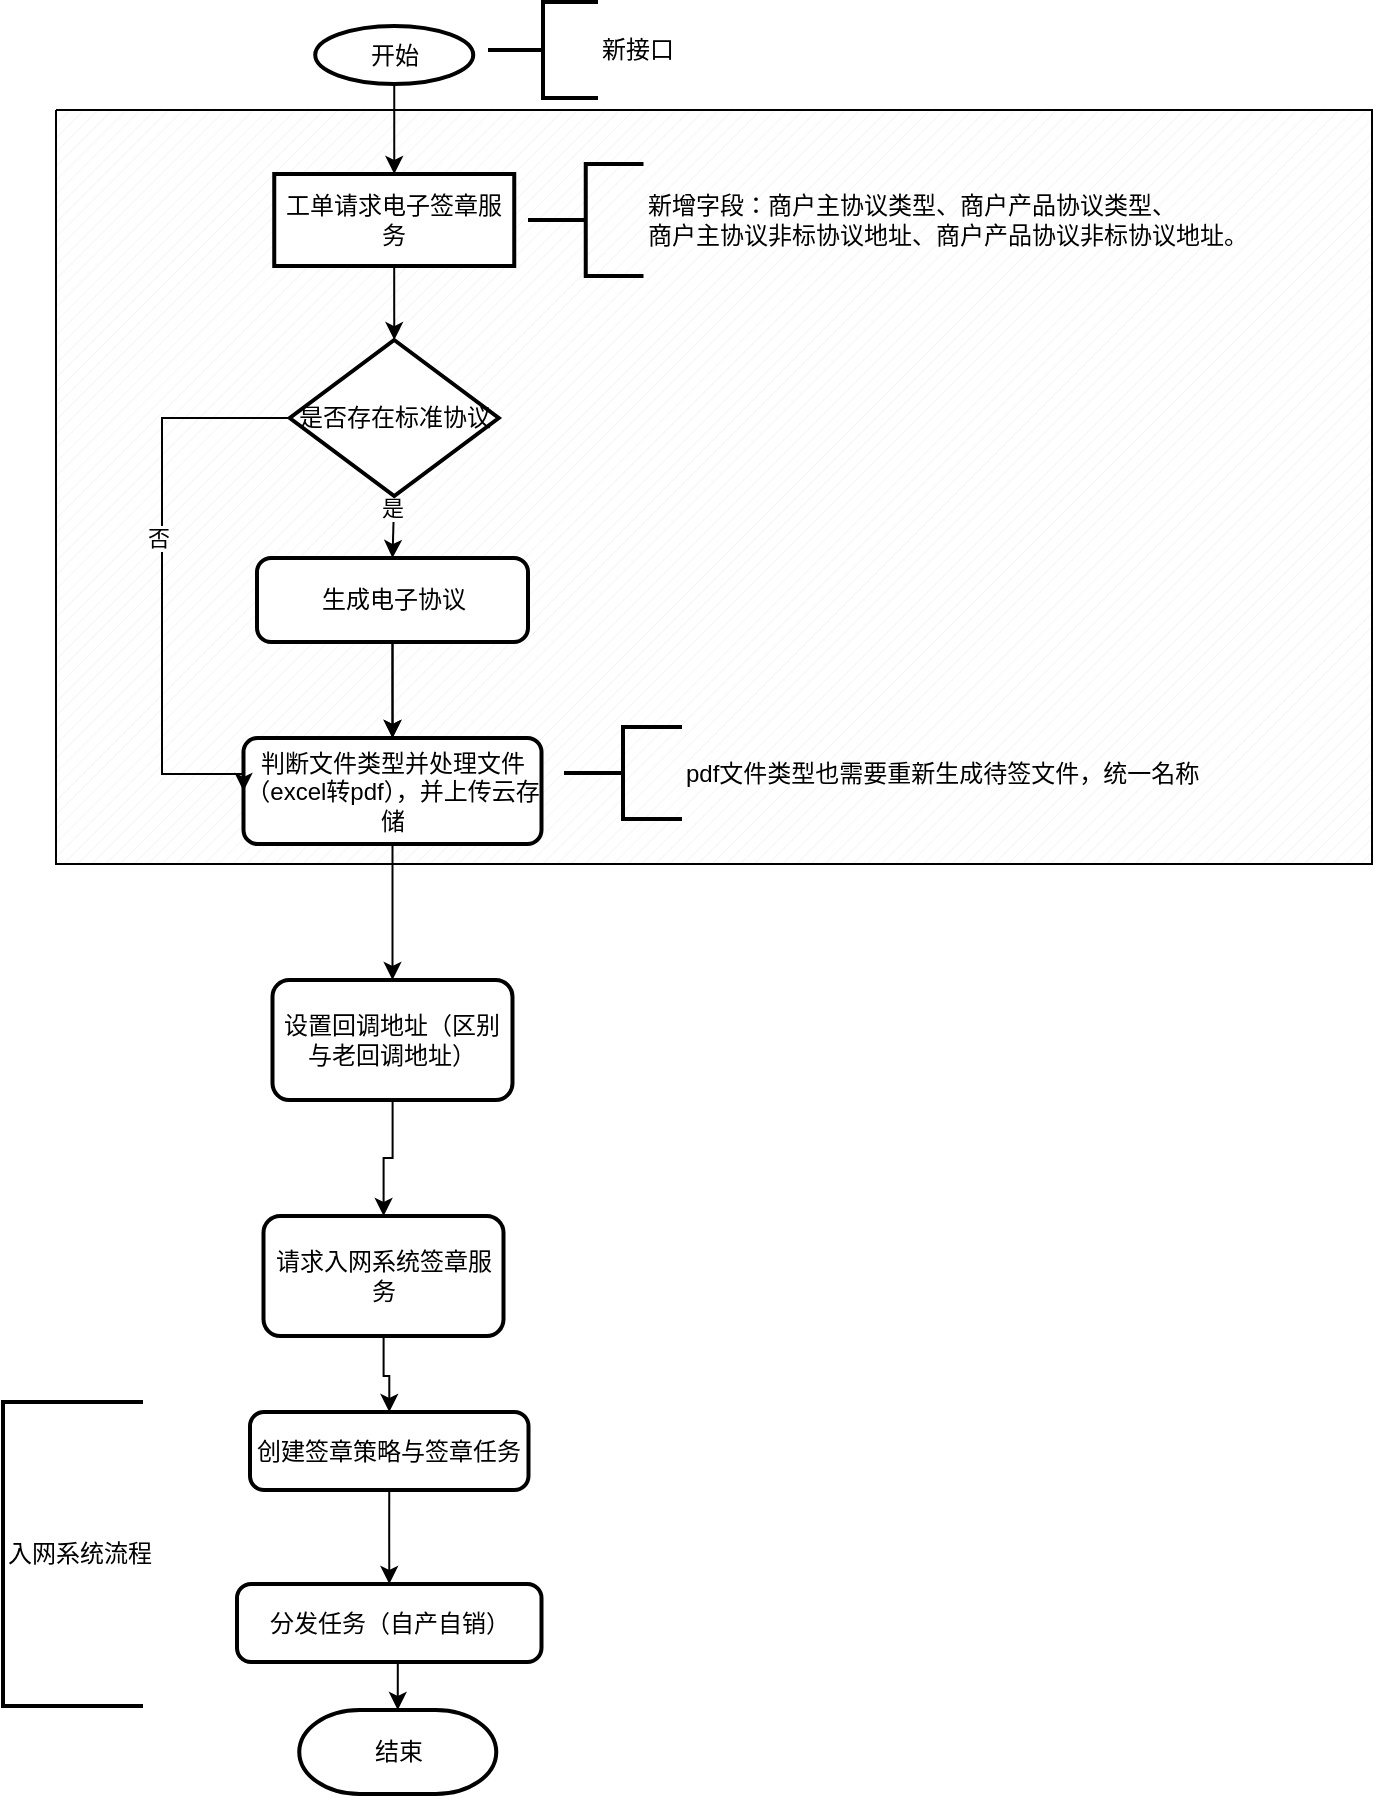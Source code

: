 <mxfile version="13.8.2" type="github" pages="4">
  <diagram id="dC7ERs_KsX7YRwyWf4bW" name="第 1 页">
    <mxGraphModel dx="1607" dy="1316" grid="0" gridSize="10" guides="1" tooltips="1" connect="1" arrows="1" fold="1" page="0" pageScale="1" pageWidth="827" pageHeight="1169" math="0" shadow="0">
      <root>
        <mxCell id="0" />
        <mxCell id="1" parent="0" />
        <mxCell id="N24s0KkjB6KvL7zULQtI-17" value="" style="verticalLabelPosition=bottom;verticalAlign=top;html=1;shape=mxgraph.basic.patternFillRect;fillStyle=diag;step=5;fillStrokeWidth=0.2;fillStrokeColor=#dddddd;" vertex="1" parent="1">
          <mxGeometry x="-693" y="-638" width="658" height="377" as="geometry" />
        </mxCell>
        <mxCell id="N24s0KkjB6KvL7zULQtI-2" value="" style="edgeStyle=orthogonalEdgeStyle;rounded=0;orthogonalLoop=1;jettySize=auto;html=1;" edge="1" parent="1" source="A9l2X-kPcxTULMuwRRGQ-14" target="N24s0KkjB6KvL7zULQtI-1">
          <mxGeometry relative="1" as="geometry" />
        </mxCell>
        <mxCell id="A9l2X-kPcxTULMuwRRGQ-14" value="开始" style="strokeWidth=2;html=1;shape=mxgraph.flowchart.start_1;whiteSpace=wrap;" parent="1" vertex="1">
          <mxGeometry x="-563.38" y="-680" width="79" height="29" as="geometry" />
        </mxCell>
        <mxCell id="L_tjVN0O0y1tqJSVjDKW-2" style="edgeStyle=orthogonalEdgeStyle;rounded=0;orthogonalLoop=1;jettySize=auto;html=1;exitX=0.5;exitY=1;exitDx=0;exitDy=0;entryX=0.5;entryY=0;entryDx=0;entryDy=0;" parent="1" source="A9l2X-kPcxTULMuwRRGQ-16" target="L_tjVN0O0y1tqJSVjDKW-3" edge="1">
          <mxGeometry relative="1" as="geometry">
            <mxPoint x="-521" y="-341" as="targetPoint" />
          </mxGeometry>
        </mxCell>
        <mxCell id="N24s0KkjB6KvL7zULQtI-11" value="" style="edgeStyle=orthogonalEdgeStyle;rounded=0;orthogonalLoop=1;jettySize=auto;html=1;" edge="1" parent="1" source="A9l2X-kPcxTULMuwRRGQ-16" target="L_tjVN0O0y1tqJSVjDKW-3">
          <mxGeometry relative="1" as="geometry" />
        </mxCell>
        <mxCell id="A9l2X-kPcxTULMuwRRGQ-16" value="生成电子协议" style="rounded=1;whiteSpace=wrap;html=1;absoluteArcSize=1;arcSize=14;strokeWidth=2;" parent="1" vertex="1">
          <mxGeometry x="-592.5" y="-414" width="135.5" height="42" as="geometry" />
        </mxCell>
        <mxCell id="7nhvElqyJF3Kpoltb5MO-14" style="edgeStyle=orthogonalEdgeStyle;rounded=0;orthogonalLoop=1;jettySize=auto;html=1;exitX=0.5;exitY=1;exitDx=0;exitDy=0;" parent="1" source="A9l2X-kPcxTULMuwRRGQ-19" target="7nhvElqyJF3Kpoltb5MO-7" edge="1">
          <mxGeometry relative="1" as="geometry">
            <mxPoint x="-521.8" y="-10" as="targetPoint" />
          </mxGeometry>
        </mxCell>
        <mxCell id="A9l2X-kPcxTULMuwRRGQ-19" value="创建签章策略与签章任务" style="rounded=1;whiteSpace=wrap;html=1;absoluteArcSize=1;arcSize=14;strokeWidth=2;" parent="1" vertex="1">
          <mxGeometry x="-596" y="13" width="139.25" height="39" as="geometry" />
        </mxCell>
        <mxCell id="7nhvElqyJF3Kpoltb5MO-9" style="edgeStyle=orthogonalEdgeStyle;rounded=0;orthogonalLoop=1;jettySize=auto;html=1;exitX=0.5;exitY=1;exitDx=0;exitDy=0;entryX=0.5;entryY=0;entryDx=0;entryDy=0;entryPerimeter=0;" parent="1" source="7nhvElqyJF3Kpoltb5MO-7" target="7nhvElqyJF3Kpoltb5MO-2" edge="1">
          <mxGeometry relative="1" as="geometry" />
        </mxCell>
        <mxCell id="7nhvElqyJF3Kpoltb5MO-7" value="分发任务（自产自销）" style="rounded=1;whiteSpace=wrap;html=1;absoluteArcSize=1;arcSize=14;strokeWidth=2;" parent="1" vertex="1">
          <mxGeometry x="-602.5" y="99" width="152.25" height="39" as="geometry" />
        </mxCell>
        <mxCell id="7nhvElqyJF3Kpoltb5MO-2" value="结束" style="strokeWidth=2;html=1;shape=mxgraph.flowchart.terminator;whiteSpace=wrap;" parent="1" vertex="1">
          <mxGeometry x="-571.37" y="162" width="98.5" height="42" as="geometry" />
        </mxCell>
        <mxCell id="o8VE3fKB-X2RX6FLNpNn-3" value="" style="edgeStyle=orthogonalEdgeStyle;rounded=0;orthogonalLoop=1;jettySize=auto;html=1;" edge="1" parent="1" source="L_tjVN0O0y1tqJSVjDKW-3" target="o8VE3fKB-X2RX6FLNpNn-2">
          <mxGeometry relative="1" as="geometry" />
        </mxCell>
        <mxCell id="L_tjVN0O0y1tqJSVjDKW-3" value="判断文件类型并处理文件（excel转pdf），并上传云存储" style="rounded=1;whiteSpace=wrap;html=1;absoluteArcSize=1;arcSize=14;strokeWidth=2;" parent="1" vertex="1">
          <mxGeometry x="-599.25" y="-324" width="149" height="53" as="geometry" />
        </mxCell>
        <mxCell id="L_tjVN0O0y1tqJSVjDKW-5" value="入网系统流程" style="strokeWidth=2;html=1;shape=mxgraph.flowchart.annotation_1;align=left;pointerEvents=1;" parent="1" vertex="1">
          <mxGeometry x="-719.5" y="8" width="70" height="152" as="geometry" />
        </mxCell>
        <mxCell id="N24s0KkjB6KvL7zULQtI-8" value="" style="edgeStyle=orthogonalEdgeStyle;rounded=0;orthogonalLoop=1;jettySize=auto;html=1;" edge="1" parent="1" source="N24s0KkjB6KvL7zULQtI-1" target="N24s0KkjB6KvL7zULQtI-7">
          <mxGeometry relative="1" as="geometry" />
        </mxCell>
        <mxCell id="N24s0KkjB6KvL7zULQtI-1" value="工单请求电子签章服务" style="whiteSpace=wrap;html=1;strokeWidth=2;" vertex="1" parent="1">
          <mxGeometry x="-583.88" y="-606" width="120" height="46" as="geometry" />
        </mxCell>
        <mxCell id="N24s0KkjB6KvL7zULQtI-3" value="新增字段：商户主协议类型、商户产品协议类型、&lt;br&gt;商户主协议非标协议地址、商户产品协议非标协议地址。" style="strokeWidth=2;html=1;shape=mxgraph.flowchart.annotation_2;align=left;labelPosition=right;pointerEvents=1;" vertex="1" parent="1">
          <mxGeometry x="-457" y="-611" width="57.75" height="56" as="geometry" />
        </mxCell>
        <mxCell id="N24s0KkjB6KvL7zULQtI-12" style="edgeStyle=orthogonalEdgeStyle;rounded=0;orthogonalLoop=1;jettySize=auto;html=1;exitX=0.5;exitY=1;exitDx=0;exitDy=0;entryX=0.5;entryY=0;entryDx=0;entryDy=0;" edge="1" parent="1" source="N24s0KkjB6KvL7zULQtI-7" target="A9l2X-kPcxTULMuwRRGQ-16">
          <mxGeometry relative="1" as="geometry" />
        </mxCell>
        <mxCell id="N24s0KkjB6KvL7zULQtI-13" value="是" style="edgeLabel;html=1;align=center;verticalAlign=middle;resizable=0;points=[];" vertex="1" connectable="0" parent="N24s0KkjB6KvL7zULQtI-12">
          <mxGeometry x="0.028" y="-10" relative="1" as="geometry">
            <mxPoint x="9" y="-10" as="offset" />
          </mxGeometry>
        </mxCell>
        <mxCell id="N24s0KkjB6KvL7zULQtI-14" style="edgeStyle=orthogonalEdgeStyle;rounded=0;orthogonalLoop=1;jettySize=auto;html=1;exitX=0;exitY=0.5;exitDx=0;exitDy=0;entryX=0;entryY=0.5;entryDx=0;entryDy=0;" edge="1" parent="1" source="N24s0KkjB6KvL7zULQtI-7" target="L_tjVN0O0y1tqJSVjDKW-3">
          <mxGeometry relative="1" as="geometry">
            <Array as="points">
              <mxPoint x="-640" y="-484" />
              <mxPoint x="-640" y="-306" />
            </Array>
          </mxGeometry>
        </mxCell>
        <mxCell id="N24s0KkjB6KvL7zULQtI-15" value="否" style="edgeLabel;html=1;align=center;verticalAlign=middle;resizable=0;points=[];" vertex="1" connectable="0" parent="N24s0KkjB6KvL7zULQtI-14">
          <mxGeometry x="-0.15" y="-2" relative="1" as="geometry">
            <mxPoint as="offset" />
          </mxGeometry>
        </mxCell>
        <mxCell id="N24s0KkjB6KvL7zULQtI-7" value="是否存在标准协议" style="rhombus;whiteSpace=wrap;html=1;strokeWidth=2;" vertex="1" parent="1">
          <mxGeometry x="-576.13" y="-523" width="104.5" height="78" as="geometry" />
        </mxCell>
        <mxCell id="G9lqbyqdPklpJcWqyjPO-3" value="" style="edgeStyle=orthogonalEdgeStyle;rounded=0;orthogonalLoop=1;jettySize=auto;html=1;" edge="1" parent="1" source="G9lqbyqdPklpJcWqyjPO-1" target="A9l2X-kPcxTULMuwRRGQ-19">
          <mxGeometry relative="1" as="geometry" />
        </mxCell>
        <mxCell id="G9lqbyqdPklpJcWqyjPO-1" value="&lt;span&gt;请求入网系统签章服务&lt;/span&gt;" style="whiteSpace=wrap;html=1;rounded=1;strokeWidth=2;arcSize=14;" vertex="1" parent="1">
          <mxGeometry x="-589.25" y="-85" width="120" height="60" as="geometry" />
        </mxCell>
        <mxCell id="bTAx-vswk47IbSWi_Qh7-1" value="pdf文件类型也需要重新生成待签文件，统一名称" style="strokeWidth=2;html=1;shape=mxgraph.flowchart.annotation_2;align=left;labelPosition=right;pointerEvents=1;" vertex="1" parent="1">
          <mxGeometry x="-439" y="-329.5" width="59" height="46" as="geometry" />
        </mxCell>
        <mxCell id="o8VE3fKB-X2RX6FLNpNn-1" value="新接口" style="strokeWidth=2;html=1;shape=mxgraph.flowchart.annotation_2;align=left;labelPosition=right;pointerEvents=1;" vertex="1" parent="1">
          <mxGeometry x="-477" y="-692" width="55" height="48" as="geometry" />
        </mxCell>
        <mxCell id="o8VE3fKB-X2RX6FLNpNn-4" value="" style="edgeStyle=orthogonalEdgeStyle;rounded=0;orthogonalLoop=1;jettySize=auto;html=1;" edge="1" parent="1" source="o8VE3fKB-X2RX6FLNpNn-2" target="G9lqbyqdPklpJcWqyjPO-1">
          <mxGeometry relative="1" as="geometry" />
        </mxCell>
        <mxCell id="o8VE3fKB-X2RX6FLNpNn-2" value="设置回调地址（区别与老回调地址）" style="whiteSpace=wrap;html=1;rounded=1;strokeWidth=2;arcSize=14;" vertex="1" parent="1">
          <mxGeometry x="-584.75" y="-203" width="120" height="60" as="geometry" />
        </mxCell>
      </root>
    </mxGraphModel>
  </diagram>
  <diagram id="HSTl8rCPqUUUAMuSzrUK" name="第 2 页">
    <mxGraphModel dx="1607" dy="916" grid="0" gridSize="10" guides="1" tooltips="1" connect="1" arrows="1" fold="1" page="0" pageScale="1" pageWidth="827" pageHeight="1169" math="0" shadow="0">
      <root>
        <mxCell id="5hIjUUMDCdC22Jssn7QL-0" />
        <mxCell id="5hIjUUMDCdC22Jssn7QL-1" parent="5hIjUUMDCdC22Jssn7QL-0" />
        <mxCell id="xArho4_yJg9167rC3D17-4" value="" style="edgeStyle=orthogonalEdgeStyle;rounded=0;orthogonalLoop=1;jettySize=auto;html=1;" parent="5hIjUUMDCdC22Jssn7QL-1" source="HGVK_I1m-pccEnRoOs7e-0" target="xArho4_yJg9167rC3D17-3" edge="1">
          <mxGeometry relative="1" as="geometry" />
        </mxCell>
        <mxCell id="HGVK_I1m-pccEnRoOs7e-0" value="接收任务回调" style="rounded=1;whiteSpace=wrap;html=1;absoluteArcSize=1;arcSize=14;strokeWidth=2;" parent="5hIjUUMDCdC22Jssn7QL-1" vertex="1">
          <mxGeometry x="-588.75" y="-136" width="134.5" height="34" as="geometry" />
        </mxCell>
        <mxCell id="xArho4_yJg9167rC3D17-6" value="" style="edgeStyle=orthogonalEdgeStyle;rounded=0;orthogonalLoop=1;jettySize=auto;html=1;" parent="5hIjUUMDCdC22Jssn7QL-1" source="xArho4_yJg9167rC3D17-3" target="xArho4_yJg9167rC3D17-5" edge="1">
          <mxGeometry relative="1" as="geometry" />
        </mxCell>
        <mxCell id="xArho4_yJg9167rC3D17-3" value="处理图片转为PDF" style="rounded=1;whiteSpace=wrap;html=1;absoluteArcSize=1;arcSize=14;strokeWidth=2;" parent="5hIjUUMDCdC22Jssn7QL-1" vertex="1">
          <mxGeometry x="-588.75" y="-83" width="134.5" height="34" as="geometry" />
        </mxCell>
        <mxCell id="xArho4_yJg9167rC3D17-10" style="edgeStyle=orthogonalEdgeStyle;rounded=0;orthogonalLoop=1;jettySize=auto;html=1;exitX=0.5;exitY=1;exitDx=0;exitDy=0;entryX=0.5;entryY=0;entryDx=0;entryDy=0;entryPerimeter=0;" parent="5hIjUUMDCdC22Jssn7QL-1" source="xArho4_yJg9167rC3D17-5" target="xArho4_yJg9167rC3D17-9" edge="1">
          <mxGeometry relative="1" as="geometry" />
        </mxCell>
        <mxCell id="xArho4_yJg9167rC3D17-5" value="发起电子签章" style="rounded=1;whiteSpace=wrap;html=1;absoluteArcSize=1;arcSize=14;strokeWidth=2;" parent="5hIjUUMDCdC22Jssn7QL-1" vertex="1">
          <mxGeometry x="-588.75" y="-32" width="134.5" height="34" as="geometry" />
        </mxCell>
        <mxCell id="xArho4_yJg9167rC3D17-15" style="edgeStyle=orthogonalEdgeStyle;rounded=0;orthogonalLoop=1;jettySize=auto;html=1;exitX=0.5;exitY=1;exitDx=0;exitDy=0;entryX=0.5;entryY=0;entryDx=0;entryDy=0;entryPerimeter=0;" parent="5hIjUUMDCdC22Jssn7QL-1" source="HGVK_I1m-pccEnRoOs7e-2" target="HGVK_I1m-pccEnRoOs7e-7" edge="1">
          <mxGeometry relative="1" as="geometry" />
        </mxCell>
        <mxCell id="HGVK_I1m-pccEnRoOs7e-2" value="通知商户进行签章" style="rounded=1;whiteSpace=wrap;html=1;absoluteArcSize=1;arcSize=14;strokeWidth=2;" parent="5hIjUUMDCdC22Jssn7QL-1" vertex="1">
          <mxGeometry x="-585.75" y="179" width="123.5" height="34" as="geometry" />
        </mxCell>
        <mxCell id="HGVK_I1m-pccEnRoOs7e-7" value="结束" style="strokeWidth=2;html=1;shape=mxgraph.flowchart.terminator;whiteSpace=wrap;" parent="5hIjUUMDCdC22Jssn7QL-1" vertex="1">
          <mxGeometry x="-564.62" y="252" width="80.49" height="34" as="geometry" />
        </mxCell>
        <mxCell id="xArho4_yJg9167rC3D17-1" style="edgeStyle=orthogonalEdgeStyle;rounded=0;orthogonalLoop=1;jettySize=auto;html=1;exitX=0.5;exitY=1;exitDx=0;exitDy=0;exitPerimeter=0;entryX=0.5;entryY=0;entryDx=0;entryDy=0;" parent="5hIjUUMDCdC22Jssn7QL-1" source="xArho4_yJg9167rC3D17-0" target="HGVK_I1m-pccEnRoOs7e-0" edge="1">
          <mxGeometry relative="1" as="geometry" />
        </mxCell>
        <mxCell id="xArho4_yJg9167rC3D17-0" value="开始" style="strokeWidth=2;html=1;shape=mxgraph.flowchart.start_1;whiteSpace=wrap;" parent="5hIjUUMDCdC22Jssn7QL-1" vertex="1">
          <mxGeometry x="-574" y="-226" width="100" height="60" as="geometry" />
        </mxCell>
        <mxCell id="xArho4_yJg9167rC3D17-11" style="edgeStyle=orthogonalEdgeStyle;rounded=0;orthogonalLoop=1;jettySize=auto;html=1;exitX=0.5;exitY=1;exitDx=0;exitDy=0;exitPerimeter=0;entryX=0.5;entryY=0;entryDx=0;entryDy=0;" parent="5hIjUUMDCdC22Jssn7QL-1" source="xArho4_yJg9167rC3D17-9" target="HGVK_I1m-pccEnRoOs7e-2" edge="1">
          <mxGeometry relative="1" as="geometry" />
        </mxCell>
        <mxCell id="xArho4_yJg9167rC3D17-12" value="是" style="edgeLabel;html=1;align=center;verticalAlign=middle;resizable=0;points=[];" parent="xArho4_yJg9167rC3D17-11" vertex="1" connectable="0">
          <mxGeometry x="-0.179" relative="1" as="geometry">
            <mxPoint as="offset" />
          </mxGeometry>
        </mxCell>
        <mxCell id="xArho4_yJg9167rC3D17-13" style="edgeStyle=orthogonalEdgeStyle;rounded=0;orthogonalLoop=1;jettySize=auto;html=1;entryX=1;entryY=0.5;entryDx=0;entryDy=0;entryPerimeter=0;" parent="5hIjUUMDCdC22Jssn7QL-1" source="xArho4_yJg9167rC3D17-9" target="HGVK_I1m-pccEnRoOs7e-7" edge="1">
          <mxGeometry relative="1" as="geometry">
            <Array as="points">
              <mxPoint x="-392" y="80" />
              <mxPoint x="-392" y="269" />
            </Array>
          </mxGeometry>
        </mxCell>
        <mxCell id="xArho4_yJg9167rC3D17-14" value="否" style="edgeLabel;html=1;align=center;verticalAlign=middle;resizable=0;points=[];" parent="xArho4_yJg9167rC3D17-13" vertex="1" connectable="0">
          <mxGeometry x="-0.229" y="-1" relative="1" as="geometry">
            <mxPoint y="1" as="offset" />
          </mxGeometry>
        </mxCell>
        <mxCell id="xArho4_yJg9167rC3D17-9" value="校验是否所有信息均发送到电子签章" style="strokeWidth=2;html=1;shape=mxgraph.flowchart.decision;whiteSpace=wrap;" parent="5hIjUUMDCdC22Jssn7QL-1" vertex="1">
          <mxGeometry x="-636.75" y="19" width="224.75" height="121" as="geometry" />
        </mxCell>
        <mxCell id="oLNZdMQnflppRLUzRSQl-0" value="入网系统处理" style="strokeWidth=2;html=1;shape=mxgraph.flowchart.annotation_1;align=left;pointerEvents=1;" parent="5hIjUUMDCdC22Jssn7QL-1" vertex="1">
          <mxGeometry x="-786" y="-189" width="68" height="470" as="geometry" />
        </mxCell>
      </root>
    </mxGraphModel>
  </diagram>
  <diagram id="urYMugdTOw1wgWeMGJ8X" name="第 3 页">
    <mxGraphModel dx="807" dy="516" grid="0" gridSize="10" guides="1" tooltips="1" connect="1" arrows="1" fold="1" page="0" pageScale="1" pageWidth="827" pageHeight="1169" math="0" shadow="0">
      <root>
        <mxCell id="bFEGX2ZAS9HwVzrHLtPh-0" />
        <mxCell id="bFEGX2ZAS9HwVzrHLtPh-1" parent="bFEGX2ZAS9HwVzrHLtPh-0" />
        <mxCell id="bFEGX2ZAS9HwVzrHLtPh-4" value="" style="edgeStyle=orthogonalEdgeStyle;rounded=0;orthogonalLoop=1;jettySize=auto;html=1;entryX=0.5;entryY=0;entryDx=0;entryDy=0;" parent="bFEGX2ZAS9HwVzrHLtPh-1" source="bFEGX2ZAS9HwVzrHLtPh-2" target="bFEGX2ZAS9HwVzrHLtPh-5" edge="1">
          <mxGeometry relative="1" as="geometry">
            <mxPoint x="401" y="175" as="targetPoint" />
          </mxGeometry>
        </mxCell>
        <mxCell id="bFEGX2ZAS9HwVzrHLtPh-2" value="开始" style="strokeWidth=2;html=1;shape=mxgraph.flowchart.start_1;whiteSpace=wrap;" parent="bFEGX2ZAS9HwVzrHLtPh-1" vertex="1">
          <mxGeometry x="349" y="27" width="100" height="60" as="geometry" />
        </mxCell>
        <mxCell id="bFEGX2ZAS9HwVzrHLtPh-6" style="edgeStyle=orthogonalEdgeStyle;rounded=0;orthogonalLoop=1;jettySize=auto;html=1;exitX=0.5;exitY=1;exitDx=0;exitDy=0;entryX=0.5;entryY=0;entryDx=0;entryDy=0;entryPerimeter=0;" parent="bFEGX2ZAS9HwVzrHLtPh-1" source="bFEGX2ZAS9HwVzrHLtPh-5" target="bFEGX2ZAS9HwVzrHLtPh-7" edge="1">
          <mxGeometry relative="1" as="geometry">
            <mxPoint x="399" y="196" as="targetPoint" />
          </mxGeometry>
        </mxCell>
        <mxCell id="bFEGX2ZAS9HwVzrHLtPh-5" value="接受电子签章任务回调" style="rounded=1;whiteSpace=wrap;html=1;absoluteArcSize=1;arcSize=14;strokeWidth=2;" parent="bFEGX2ZAS9HwVzrHLtPh-1" vertex="1">
          <mxGeometry x="314" y="115" width="169" height="49" as="geometry" />
        </mxCell>
        <mxCell id="bFEGX2ZAS9HwVzrHLtPh-14" style="edgeStyle=orthogonalEdgeStyle;rounded=0;orthogonalLoop=1;jettySize=auto;html=1;entryX=1;entryY=0.5;entryDx=0;entryDy=0;entryPerimeter=0;" parent="bFEGX2ZAS9HwVzrHLtPh-1" source="bFEGX2ZAS9HwVzrHLtPh-7" target="bFEGX2ZAS9HwVzrHLtPh-12" edge="1">
          <mxGeometry relative="1" as="geometry">
            <Array as="points">
              <mxPoint x="523" y="225" />
              <mxPoint x="523" y="570" />
            </Array>
          </mxGeometry>
        </mxCell>
        <mxCell id="bFEGX2ZAS9HwVzrHLtPh-16" value="否" style="edgeLabel;html=1;align=center;verticalAlign=middle;resizable=0;points=[];" parent="bFEGX2ZAS9HwVzrHLtPh-14" vertex="1" connectable="0">
          <mxGeometry x="-0.322" relative="1" as="geometry">
            <mxPoint as="offset" />
          </mxGeometry>
        </mxCell>
        <mxCell id="vsISfAW7cuweR3wvBt5o-0" style="edgeStyle=orthogonalEdgeStyle;rounded=0;orthogonalLoop=1;jettySize=auto;html=1;exitX=0.5;exitY=1;exitDx=0;exitDy=0;exitPerimeter=0;entryX=0.5;entryY=0;entryDx=0;entryDy=0;" parent="bFEGX2ZAS9HwVzrHLtPh-1" source="bFEGX2ZAS9HwVzrHLtPh-7" target="vsISfAW7cuweR3wvBt5o-1" edge="1">
          <mxGeometry relative="1" as="geometry">
            <mxPoint x="401" y="291" as="targetPoint" />
          </mxGeometry>
        </mxCell>
        <mxCell id="vsISfAW7cuweR3wvBt5o-2" value="是" style="edgeLabel;html=1;align=center;verticalAlign=middle;resizable=0;points=[];" parent="vsISfAW7cuweR3wvBt5o-0" vertex="1" connectable="0">
          <mxGeometry x="-0.5" relative="1" as="geometry">
            <mxPoint as="offset" />
          </mxGeometry>
        </mxCell>
        <mxCell id="bFEGX2ZAS9HwVzrHLtPh-7" value="是否所有文件都已签署" style="strokeWidth=2;html=1;shape=mxgraph.flowchart.decision;whiteSpace=wrap;" parent="bFEGX2ZAS9HwVzrHLtPh-1" vertex="1">
          <mxGeometry x="298.75" y="184" width="204.25" height="81" as="geometry" />
        </mxCell>
        <mxCell id="vsISfAW7cuweR3wvBt5o-7" style="edgeStyle=orthogonalEdgeStyle;rounded=0;orthogonalLoop=1;jettySize=auto;html=1;exitX=0.5;exitY=1;exitDx=0;exitDy=0;" parent="bFEGX2ZAS9HwVzrHLtPh-1" source="bFEGX2ZAS9HwVzrHLtPh-9" target="vsISfAW7cuweR3wvBt5o-8" edge="1">
          <mxGeometry relative="1" as="geometry">
            <mxPoint x="401" y="448" as="targetPoint" />
          </mxGeometry>
        </mxCell>
        <mxCell id="bFEGX2ZAS9HwVzrHLtPh-9" value="通知业务管理系统" style="rounded=1;whiteSpace=wrap;html=1;absoluteArcSize=1;arcSize=14;strokeWidth=2;" parent="bFEGX2ZAS9HwVzrHLtPh-1" vertex="1">
          <mxGeometry x="352.88" y="375" width="96" height="46" as="geometry" />
        </mxCell>
        <mxCell id="bFEGX2ZAS9HwVzrHLtPh-12" value="结束" style="strokeWidth=2;html=1;shape=mxgraph.flowchart.terminator;whiteSpace=wrap;" parent="bFEGX2ZAS9HwVzrHLtPh-1" vertex="1">
          <mxGeometry x="350.88" y="540" width="100" height="60" as="geometry" />
        </mxCell>
        <mxCell id="vsISfAW7cuweR3wvBt5o-3" style="edgeStyle=orthogonalEdgeStyle;rounded=0;orthogonalLoop=1;jettySize=auto;html=1;exitX=0.5;exitY=1;exitDx=0;exitDy=0;entryX=0.5;entryY=0;entryDx=0;entryDy=0;" parent="bFEGX2ZAS9HwVzrHLtPh-1" source="vsISfAW7cuweR3wvBt5o-1" target="bFEGX2ZAS9HwVzrHLtPh-9" edge="1">
          <mxGeometry relative="1" as="geometry" />
        </mxCell>
        <mxCell id="vsISfAW7cuweR3wvBt5o-1" value="通知商户" style="rounded=1;whiteSpace=wrap;html=1;absoluteArcSize=1;arcSize=14;strokeWidth=2;" parent="bFEGX2ZAS9HwVzrHLtPh-1" vertex="1">
          <mxGeometry x="343.5" y="297" width="115" height="43" as="geometry" />
        </mxCell>
        <mxCell id="vsISfAW7cuweR3wvBt5o-6" value="入网系统流程" style="strokeWidth=2;html=1;shape=mxgraph.flowchart.annotation_1;align=left;pointerEvents=1;" parent="bFEGX2ZAS9HwVzrHLtPh-1" vertex="1">
          <mxGeometry x="211.75" y="117" width="87" height="308" as="geometry" />
        </mxCell>
        <mxCell id="vsISfAW7cuweR3wvBt5o-9" style="edgeStyle=orthogonalEdgeStyle;rounded=0;orthogonalLoop=1;jettySize=auto;html=1;exitX=0.5;exitY=1;exitDx=0;exitDy=0;" parent="bFEGX2ZAS9HwVzrHLtPh-1" source="vsISfAW7cuweR3wvBt5o-8" target="bFEGX2ZAS9HwVzrHLtPh-12" edge="1">
          <mxGeometry relative="1" as="geometry" />
        </mxCell>
        <mxCell id="vsISfAW7cuweR3wvBt5o-8" value="业务管理系统激活工单系统" style="rounded=1;whiteSpace=wrap;html=1;absoluteArcSize=1;arcSize=14;strokeWidth=2;" parent="bFEGX2ZAS9HwVzrHLtPh-1" vertex="1">
          <mxGeometry x="351" y="457" width="98" height="34" as="geometry" />
        </mxCell>
        <mxCell id="vsISfAW7cuweR3wvBt5o-10" value="业务管理系统流程" style="strokeWidth=2;html=1;shape=mxgraph.flowchart.annotation_1;align=left;pointerEvents=1;" parent="bFEGX2ZAS9HwVzrHLtPh-1" vertex="1">
          <mxGeometry x="211.75" y="450" width="57" height="59" as="geometry" />
        </mxCell>
      </root>
    </mxGraphModel>
  </diagram>
  <diagram id="DFvq430_VK5fGlHuHcsA" name="第 4 页">
    <mxGraphModel dx="807" dy="516" grid="1" gridSize="10" guides="1" tooltips="1" connect="1" arrows="1" fold="1" page="1" pageScale="1" pageWidth="827" pageHeight="1169" math="0" shadow="0">
      <root>
        <mxCell id="x7Q1K-Qua_We4emeSfi--0" />
        <mxCell id="x7Q1K-Qua_We4emeSfi--1" parent="x7Q1K-Qua_We4emeSfi--0" />
        <mxCell id="scxnTMkl6nBXfbAguXaJ-2" value="" style="edgeStyle=orthogonalEdgeStyle;rounded=0;orthogonalLoop=1;jettySize=auto;html=1;" edge="1" parent="x7Q1K-Qua_We4emeSfi--1" source="scxnTMkl6nBXfbAguXaJ-0" target="scxnTMkl6nBXfbAguXaJ-1">
          <mxGeometry relative="1" as="geometry" />
        </mxCell>
        <mxCell id="scxnTMkl6nBXfbAguXaJ-0" value="开始" style="strokeWidth=2;html=1;shape=mxgraph.flowchart.start_1;whiteSpace=wrap;" vertex="1" parent="x7Q1K-Qua_We4emeSfi--1">
          <mxGeometry x="320" y="40" width="100" height="60" as="geometry" />
        </mxCell>
        <mxCell id="scxnTMkl6nBXfbAguXaJ-4" value="" style="edgeStyle=orthogonalEdgeStyle;rounded=0;orthogonalLoop=1;jettySize=auto;html=1;" edge="1" parent="x7Q1K-Qua_We4emeSfi--1" source="scxnTMkl6nBXfbAguXaJ-1" target="scxnTMkl6nBXfbAguXaJ-3">
          <mxGeometry relative="1" as="geometry" />
        </mxCell>
        <mxCell id="scxnTMkl6nBXfbAguXaJ-1" value="接收入网电子签章成功后的回调" style="whiteSpace=wrap;html=1;strokeWidth=2;" vertex="1" parent="x7Q1K-Qua_We4emeSfi--1">
          <mxGeometry x="310" y="130" width="120" height="60" as="geometry" />
        </mxCell>
        <mxCell id="JfiCN1zu837a3bmqX-Kw-1" value="" style="edgeStyle=orthogonalEdgeStyle;rounded=0;orthogonalLoop=1;jettySize=auto;html=1;" edge="1" parent="x7Q1K-Qua_We4emeSfi--1" source="scxnTMkl6nBXfbAguXaJ-3" target="JfiCN1zu837a3bmqX-Kw-0">
          <mxGeometry relative="1" as="geometry" />
        </mxCell>
        <mxCell id="scxnTMkl6nBXfbAguXaJ-3" value="处理已签章url，组装参数" style="whiteSpace=wrap;html=1;strokeWidth=2;" vertex="1" parent="x7Q1K-Qua_We4emeSfi--1">
          <mxGeometry x="310" y="220" width="120" height="60" as="geometry" />
        </mxCell>
        <mxCell id="JfiCN1zu837a3bmqX-Kw-3" value="" style="edgeStyle=orthogonalEdgeStyle;rounded=0;orthogonalLoop=1;jettySize=auto;html=1;" edge="1" parent="x7Q1K-Qua_We4emeSfi--1" source="JfiCN1zu837a3bmqX-Kw-0" target="JfiCN1zu837a3bmqX-Kw-2">
          <mxGeometry relative="1" as="geometry" />
        </mxCell>
        <mxCell id="JfiCN1zu837a3bmqX-Kw-0" value="唤醒工单" style="whiteSpace=wrap;html=1;strokeWidth=2;" vertex="1" parent="x7Q1K-Qua_We4emeSfi--1">
          <mxGeometry x="310" y="310" width="120" height="60" as="geometry" />
        </mxCell>
        <mxCell id="JfiCN1zu837a3bmqX-Kw-2" value="结束" style="ellipse;whiteSpace=wrap;html=1;strokeWidth=2;" vertex="1" parent="x7Q1K-Qua_We4emeSfi--1">
          <mxGeometry x="310" y="400" width="120" height="80" as="geometry" />
        </mxCell>
        <mxCell id="JfiCN1zu837a3bmqX-Kw-4" value="新接口" style="strokeWidth=2;html=1;shape=mxgraph.flowchart.annotation_2;align=left;labelPosition=right;pointerEvents=1;" vertex="1" parent="x7Q1K-Qua_We4emeSfi--1">
          <mxGeometry x="500" y="30" width="50" height="100" as="geometry" />
        </mxCell>
      </root>
    </mxGraphModel>
  </diagram>
</mxfile>

